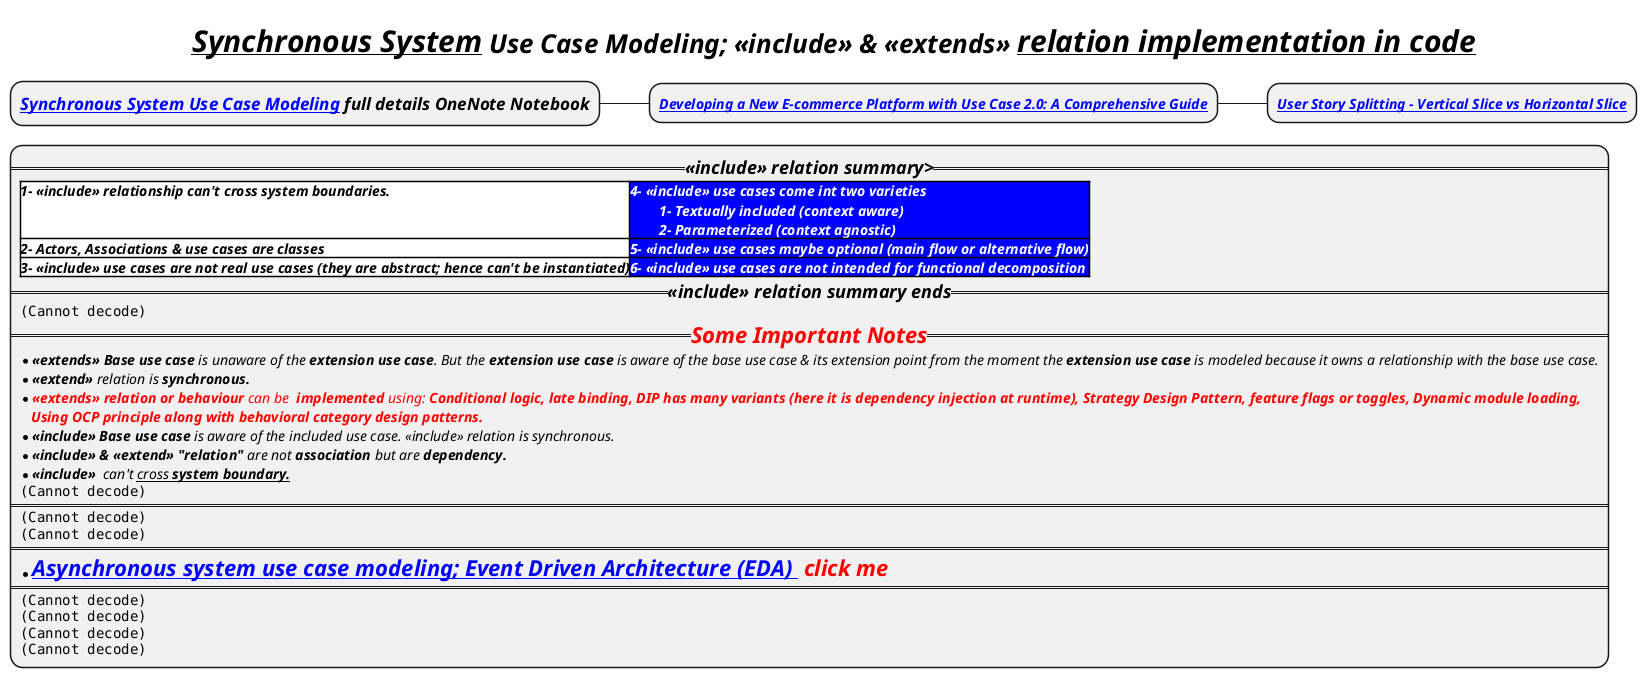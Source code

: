 @startmindmap
title =<b><i><u>Synchronous System</u> Use Case Modeling; <<include>> & <<extends>> <u>relation implementation in code
* ===<b><i>[[docs/3-programming-languages/Venkat-Subramaniam/synchronous-system-use-case-modeling-full-details.puml Synchronous System Use Case Modeling]] full details OneNote Notebook
** <b><i>[[https://guides.visual-paradigm.com/developing-a-new-e-commerce-platform-with-use-case-2-0-a-comprehensive-guide/ Developing a New E-commerce Platform with Use Case 2.0: A Comprehensive Guide]]
*** <b><i>[[https://www.visual-paradigm.com/scrum/user-story-splitting-vertical-slice-vs-horizontal-slice/ User Story Splitting - Vertical Slice vs Horizontal Slice]]
*:==<size:18><i><b><<include>> relation summary>==
|<#white><size:14><i><b>1- <<include>> relationship can't cross system boundaries.|<#blue><size:14><i><b><color #white>4- <<include>> use cases come int two varieties\n<size:14><i><b><color #white>\t1- Textually included (context aware)\n<size:14><i><b><color #white>\t2- Parameterized (context agnostic)|
|<#white><size:14><i><b>2- Actors, Associations & use cases are classes |<#blue><size:14><i><b><color #white>5- <<include>> use cases maybe optional (main flow or alternative flow)|
|<#white><size:14><i><b>3- <<include>> use cases are not real use cases (they are abstract; hence can't be instantiated)|<#blue><size:14><i><b><color #white>6- <<include>> use cases are not intended for functional decomposition|
==<size:18><i><b><<include>> relation summary ends==
<img:images/img_171.png{scale=.99}>
==<i><size:22><color #red><b>Some Important Notes==
*<i><size:14>**<<extends>>** **Base use case** is unaware of the **extension use case**. But the **extension use case** is aware of the base use case & its extension point from the moment the **extension use case** is modeled because it owns a relationship with the base use case.
*<i><size:14>**<<extend>>** relation is <b>synchronous.
*<i><size:14><color #red>**<<extends>> relation or behaviour** can be  **implemented** using: <b>Conditional logic, late binding, DIP has many variants (here it is dependency injection at runtime), Strategy Design Pattern, feature flags or toggles, Dynamic module loading,
<i><size:14><color #red><b>   Using OCP principle along with behavioral category design patterns.
*<i><size:14>**<<include>>** **Base use case** is aware of the included use case. <<include>> relation is synchronous.
*<i><size:14>**<<include>> & <<extend>> "relation"** are not **association** but are <b>dependency.
*<i><size:14>**<<include>>**  can't <u>cross <b>system boundary.
<img:images/img_173.png>
====
<img:images/img_209.png>
<img:images/use-case.png>
====
*<i><size:22><color #red><b>[[docs/3-programming-languages/Venkat-Subramaniam/asynchronous-system-use-case-modeling.puml Asynchronous system use case modeling; Event Driven Architecture (EDA) ]] click me
====
<img:images/img_210.png>
<img:images/img_208.png>
<img:images/img_203.png>
<img:images/img_204.png>;
@endmindmap
